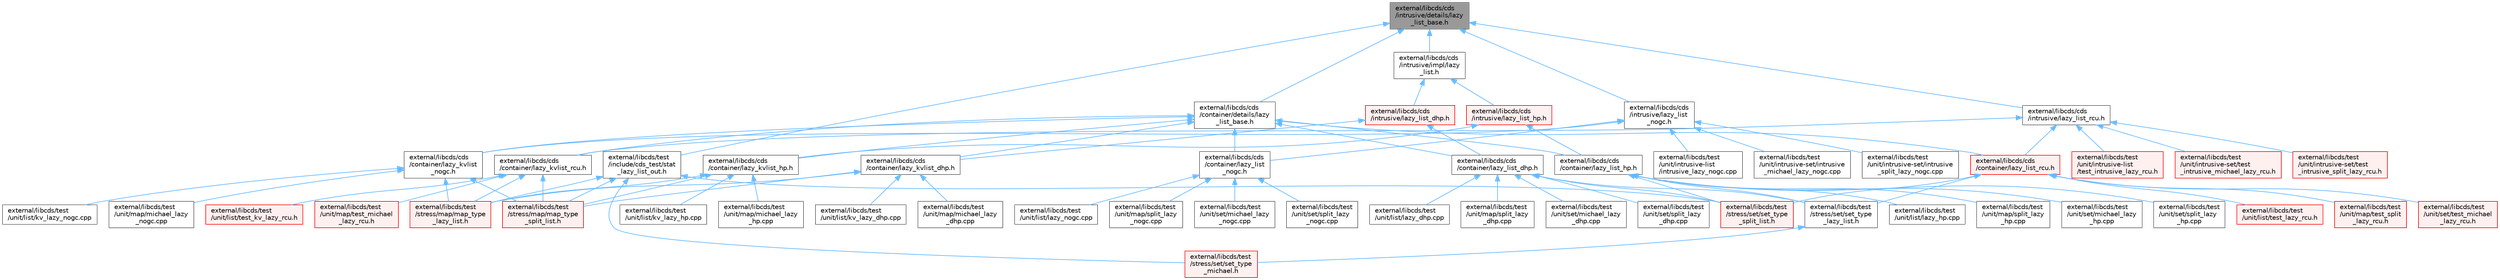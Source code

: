 digraph "external/libcds/cds/intrusive/details/lazy_list_base.h"
{
 // LATEX_PDF_SIZE
  bgcolor="transparent";
  edge [fontname=Helvetica,fontsize=10,labelfontname=Helvetica,labelfontsize=10];
  node [fontname=Helvetica,fontsize=10,shape=box,height=0.2,width=0.4];
  Node1 [id="Node000001",label="external/libcds/cds\l/intrusive/details/lazy\l_list_base.h",height=0.2,width=0.4,color="gray40", fillcolor="grey60", style="filled", fontcolor="black",tooltip=" "];
  Node1 -> Node2 [id="edge1_Node000001_Node000002",dir="back",color="steelblue1",style="solid",tooltip=" "];
  Node2 [id="Node000002",label="external/libcds/cds\l/container/details/lazy\l_list_base.h",height=0.2,width=0.4,color="grey40", fillcolor="white", style="filled",URL="$container_2details_2lazy__list__base_8h.html",tooltip=" "];
  Node2 -> Node3 [id="edge2_Node000002_Node000003",dir="back",color="steelblue1",style="solid",tooltip=" "];
  Node3 [id="Node000003",label="external/libcds/cds\l/container/lazy_kvlist_dhp.h",height=0.2,width=0.4,color="grey40", fillcolor="white", style="filled",URL="$lazy__kvlist__dhp_8h.html",tooltip=" "];
  Node3 -> Node4 [id="edge3_Node000003_Node000004",dir="back",color="steelblue1",style="solid",tooltip=" "];
  Node4 [id="Node000004",label="external/libcds/test\l/stress/map/map_type\l_lazy_list.h",height=0.2,width=0.4,color="red", fillcolor="#FFF0F0", style="filled",URL="$map__type__lazy__list_8h.html",tooltip=" "];
  Node3 -> Node15 [id="edge4_Node000003_Node000015",dir="back",color="steelblue1",style="solid",tooltip=" "];
  Node15 [id="Node000015",label="external/libcds/test\l/stress/map/map_type\l_split_list.h",height=0.2,width=0.4,color="red", fillcolor="#FFF0F0", style="filled",URL="$map__type__split__list_8h.html",tooltip=" "];
  Node3 -> Node25 [id="edge5_Node000003_Node000025",dir="back",color="steelblue1",style="solid",tooltip=" "];
  Node25 [id="Node000025",label="external/libcds/test\l/unit/list/kv_lazy_dhp.cpp",height=0.2,width=0.4,color="grey40", fillcolor="white", style="filled",URL="$kv__lazy__dhp_8cpp.html",tooltip=" "];
  Node3 -> Node26 [id="edge6_Node000003_Node000026",dir="back",color="steelblue1",style="solid",tooltip=" "];
  Node26 [id="Node000026",label="external/libcds/test\l/unit/map/michael_lazy\l_dhp.cpp",height=0.2,width=0.4,color="grey40", fillcolor="white", style="filled",URL="$map_2michael__lazy__dhp_8cpp.html",tooltip=" "];
  Node2 -> Node27 [id="edge7_Node000002_Node000027",dir="back",color="steelblue1",style="solid",tooltip=" "];
  Node27 [id="Node000027",label="external/libcds/cds\l/container/lazy_kvlist_hp.h",height=0.2,width=0.4,color="grey40", fillcolor="white", style="filled",URL="$lazy__kvlist__hp_8h.html",tooltip=" "];
  Node27 -> Node4 [id="edge8_Node000027_Node000004",dir="back",color="steelblue1",style="solid",tooltip=" "];
  Node27 -> Node15 [id="edge9_Node000027_Node000015",dir="back",color="steelblue1",style="solid",tooltip=" "];
  Node27 -> Node28 [id="edge10_Node000027_Node000028",dir="back",color="steelblue1",style="solid",tooltip=" "];
  Node28 [id="Node000028",label="external/libcds/test\l/unit/list/kv_lazy_hp.cpp",height=0.2,width=0.4,color="grey40", fillcolor="white", style="filled",URL="$kv__lazy__hp_8cpp.html",tooltip=" "];
  Node27 -> Node29 [id="edge11_Node000027_Node000029",dir="back",color="steelblue1",style="solid",tooltip=" "];
  Node29 [id="Node000029",label="external/libcds/test\l/unit/map/michael_lazy\l_hp.cpp",height=0.2,width=0.4,color="grey40", fillcolor="white", style="filled",URL="$map_2michael__lazy__hp_8cpp.html",tooltip=" "];
  Node2 -> Node30 [id="edge12_Node000002_Node000030",dir="back",color="steelblue1",style="solid",tooltip=" "];
  Node30 [id="Node000030",label="external/libcds/cds\l/container/lazy_kvlist\l_nogc.h",height=0.2,width=0.4,color="grey40", fillcolor="white", style="filled",URL="$lazy__kvlist__nogc_8h.html",tooltip=" "];
  Node30 -> Node4 [id="edge13_Node000030_Node000004",dir="back",color="steelblue1",style="solid",tooltip=" "];
  Node30 -> Node15 [id="edge14_Node000030_Node000015",dir="back",color="steelblue1",style="solid",tooltip=" "];
  Node30 -> Node31 [id="edge15_Node000030_Node000031",dir="back",color="steelblue1",style="solid",tooltip=" "];
  Node31 [id="Node000031",label="external/libcds/test\l/unit/list/kv_lazy_nogc.cpp",height=0.2,width=0.4,color="grey40", fillcolor="white", style="filled",URL="$kv__lazy__nogc_8cpp.html",tooltip=" "];
  Node30 -> Node32 [id="edge16_Node000030_Node000032",dir="back",color="steelblue1",style="solid",tooltip=" "];
  Node32 [id="Node000032",label="external/libcds/test\l/unit/map/michael_lazy\l_nogc.cpp",height=0.2,width=0.4,color="grey40", fillcolor="white", style="filled",URL="$map_2michael__lazy__nogc_8cpp.html",tooltip=" "];
  Node2 -> Node33 [id="edge17_Node000002_Node000033",dir="back",color="steelblue1",style="solid",tooltip=" "];
  Node33 [id="Node000033",label="external/libcds/cds\l/container/lazy_kvlist_rcu.h",height=0.2,width=0.4,color="grey40", fillcolor="white", style="filled",URL="$lazy__kvlist__rcu_8h.html",tooltip=" "];
  Node33 -> Node4 [id="edge18_Node000033_Node000004",dir="back",color="steelblue1",style="solid",tooltip=" "];
  Node33 -> Node15 [id="edge19_Node000033_Node000015",dir="back",color="steelblue1",style="solid",tooltip=" "];
  Node33 -> Node34 [id="edge20_Node000033_Node000034",dir="back",color="steelblue1",style="solid",tooltip=" "];
  Node34 [id="Node000034",label="external/libcds/test\l/unit/list/test_kv_lazy_rcu.h",height=0.2,width=0.4,color="red", fillcolor="#FFF0F0", style="filled",URL="$test__kv__lazy__rcu_8h.html",tooltip=" "];
  Node33 -> Node38 [id="edge21_Node000033_Node000038",dir="back",color="steelblue1",style="solid",tooltip=" "];
  Node38 [id="Node000038",label="external/libcds/test\l/unit/map/test_michael\l_lazy_rcu.h",height=0.2,width=0.4,color="red", fillcolor="#FFF0F0", style="filled",URL="$map_2test__michael__lazy__rcu_8h.html",tooltip=" "];
  Node2 -> Node42 [id="edge22_Node000002_Node000042",dir="back",color="steelblue1",style="solid",tooltip=" "];
  Node42 [id="Node000042",label="external/libcds/cds\l/container/lazy_list_dhp.h",height=0.2,width=0.4,color="grey40", fillcolor="white", style="filled",URL="$container_2lazy__list__dhp_8h.html",tooltip=" "];
  Node42 -> Node43 [id="edge23_Node000042_Node000043",dir="back",color="steelblue1",style="solid",tooltip=" "];
  Node43 [id="Node000043",label="external/libcds/test\l/stress/set/set_type\l_lazy_list.h",height=0.2,width=0.4,color="grey40", fillcolor="white", style="filled",URL="$set__type__lazy__list_8h.html",tooltip=" "];
  Node43 -> Node44 [id="edge24_Node000043_Node000044",dir="back",color="steelblue1",style="solid",tooltip=" "];
  Node44 [id="Node000044",label="external/libcds/test\l/stress/set/set_type\l_michael.h",height=0.2,width=0.4,color="red", fillcolor="#FFF0F0", style="filled",URL="$set__type__michael_8h.html",tooltip=" "];
  Node42 -> Node53 [id="edge25_Node000042_Node000053",dir="back",color="steelblue1",style="solid",tooltip=" "];
  Node53 [id="Node000053",label="external/libcds/test\l/stress/set/set_type\l_split_list.h",height=0.2,width=0.4,color="red", fillcolor="#FFF0F0", style="filled",URL="$set__type__split__list_8h.html",tooltip=" "];
  Node42 -> Node62 [id="edge26_Node000042_Node000062",dir="back",color="steelblue1",style="solid",tooltip=" "];
  Node62 [id="Node000062",label="external/libcds/test\l/unit/list/lazy_dhp.cpp",height=0.2,width=0.4,color="grey40", fillcolor="white", style="filled",URL="$lazy__dhp_8cpp.html",tooltip=" "];
  Node42 -> Node63 [id="edge27_Node000042_Node000063",dir="back",color="steelblue1",style="solid",tooltip=" "];
  Node63 [id="Node000063",label="external/libcds/test\l/unit/map/split_lazy\l_dhp.cpp",height=0.2,width=0.4,color="grey40", fillcolor="white", style="filled",URL="$map_2split__lazy__dhp_8cpp.html",tooltip=" "];
  Node42 -> Node64 [id="edge28_Node000042_Node000064",dir="back",color="steelblue1",style="solid",tooltip=" "];
  Node64 [id="Node000064",label="external/libcds/test\l/unit/set/michael_lazy\l_dhp.cpp",height=0.2,width=0.4,color="grey40", fillcolor="white", style="filled",URL="$set_2michael__lazy__dhp_8cpp.html",tooltip=" "];
  Node42 -> Node65 [id="edge29_Node000042_Node000065",dir="back",color="steelblue1",style="solid",tooltip=" "];
  Node65 [id="Node000065",label="external/libcds/test\l/unit/set/split_lazy\l_dhp.cpp",height=0.2,width=0.4,color="grey40", fillcolor="white", style="filled",URL="$set_2split__lazy__dhp_8cpp.html",tooltip=" "];
  Node2 -> Node66 [id="edge30_Node000002_Node000066",dir="back",color="steelblue1",style="solid",tooltip=" "];
  Node66 [id="Node000066",label="external/libcds/cds\l/container/lazy_list_hp.h",height=0.2,width=0.4,color="grey40", fillcolor="white", style="filled",URL="$container_2lazy__list__hp_8h.html",tooltip=" "];
  Node66 -> Node43 [id="edge31_Node000066_Node000043",dir="back",color="steelblue1",style="solid",tooltip=" "];
  Node66 -> Node53 [id="edge32_Node000066_Node000053",dir="back",color="steelblue1",style="solid",tooltip=" "];
  Node66 -> Node67 [id="edge33_Node000066_Node000067",dir="back",color="steelblue1",style="solid",tooltip=" "];
  Node67 [id="Node000067",label="external/libcds/test\l/unit/list/lazy_hp.cpp",height=0.2,width=0.4,color="grey40", fillcolor="white", style="filled",URL="$lazy__hp_8cpp.html",tooltip=" "];
  Node66 -> Node68 [id="edge34_Node000066_Node000068",dir="back",color="steelblue1",style="solid",tooltip=" "];
  Node68 [id="Node000068",label="external/libcds/test\l/unit/map/split_lazy\l_hp.cpp",height=0.2,width=0.4,color="grey40", fillcolor="white", style="filled",URL="$map_2split__lazy__hp_8cpp.html",tooltip=" "];
  Node66 -> Node69 [id="edge35_Node000066_Node000069",dir="back",color="steelblue1",style="solid",tooltip=" "];
  Node69 [id="Node000069",label="external/libcds/test\l/unit/set/michael_lazy\l_hp.cpp",height=0.2,width=0.4,color="grey40", fillcolor="white", style="filled",URL="$set_2michael__lazy__hp_8cpp.html",tooltip=" "];
  Node66 -> Node70 [id="edge36_Node000066_Node000070",dir="back",color="steelblue1",style="solid",tooltip=" "];
  Node70 [id="Node000070",label="external/libcds/test\l/unit/set/split_lazy\l_hp.cpp",height=0.2,width=0.4,color="grey40", fillcolor="white", style="filled",URL="$set_2split__lazy__hp_8cpp.html",tooltip=" "];
  Node2 -> Node71 [id="edge37_Node000002_Node000071",dir="back",color="steelblue1",style="solid",tooltip=" "];
  Node71 [id="Node000071",label="external/libcds/cds\l/container/lazy_list\l_nogc.h",height=0.2,width=0.4,color="grey40", fillcolor="white", style="filled",URL="$container_2lazy__list__nogc_8h.html",tooltip=" "];
  Node71 -> Node72 [id="edge38_Node000071_Node000072",dir="back",color="steelblue1",style="solid",tooltip=" "];
  Node72 [id="Node000072",label="external/libcds/test\l/unit/list/lazy_nogc.cpp",height=0.2,width=0.4,color="grey40", fillcolor="white", style="filled",URL="$lazy__nogc_8cpp.html",tooltip=" "];
  Node71 -> Node73 [id="edge39_Node000071_Node000073",dir="back",color="steelblue1",style="solid",tooltip=" "];
  Node73 [id="Node000073",label="external/libcds/test\l/unit/map/split_lazy\l_nogc.cpp",height=0.2,width=0.4,color="grey40", fillcolor="white", style="filled",URL="$map_2split__lazy__nogc_8cpp.html",tooltip=" "];
  Node71 -> Node74 [id="edge40_Node000071_Node000074",dir="back",color="steelblue1",style="solid",tooltip=" "];
  Node74 [id="Node000074",label="external/libcds/test\l/unit/set/michael_lazy\l_nogc.cpp",height=0.2,width=0.4,color="grey40", fillcolor="white", style="filled",URL="$set_2michael__lazy__nogc_8cpp.html",tooltip=" "];
  Node71 -> Node75 [id="edge41_Node000071_Node000075",dir="back",color="steelblue1",style="solid",tooltip=" "];
  Node75 [id="Node000075",label="external/libcds/test\l/unit/set/split_lazy\l_nogc.cpp",height=0.2,width=0.4,color="grey40", fillcolor="white", style="filled",URL="$set_2split__lazy__nogc_8cpp.html",tooltip=" "];
  Node2 -> Node76 [id="edge42_Node000002_Node000076",dir="back",color="steelblue1",style="solid",tooltip=" "];
  Node76 [id="Node000076",label="external/libcds/cds\l/container/lazy_list_rcu.h",height=0.2,width=0.4,color="red", fillcolor="#FFF0F0", style="filled",URL="$container_2lazy__list__rcu_8h.html",tooltip=" "];
  Node76 -> Node43 [id="edge43_Node000076_Node000043",dir="back",color="steelblue1",style="solid",tooltip=" "];
  Node76 -> Node53 [id="edge44_Node000076_Node000053",dir="back",color="steelblue1",style="solid",tooltip=" "];
  Node76 -> Node77 [id="edge45_Node000076_Node000077",dir="back",color="steelblue1",style="solid",tooltip=" "];
  Node77 [id="Node000077",label="external/libcds/test\l/unit/list/test_lazy_rcu.h",height=0.2,width=0.4,color="red", fillcolor="#FFF0F0", style="filled",URL="$test__lazy__rcu_8h.html",tooltip=" "];
  Node76 -> Node81 [id="edge46_Node000076_Node000081",dir="back",color="steelblue1",style="solid",tooltip=" "];
  Node81 [id="Node000081",label="external/libcds/test\l/unit/map/test_split\l_lazy_rcu.h",height=0.2,width=0.4,color="red", fillcolor="#FFF0F0", style="filled",URL="$map_2test__split__lazy__rcu_8h.html",tooltip=" "];
  Node76 -> Node85 [id="edge47_Node000076_Node000085",dir="back",color="steelblue1",style="solid",tooltip=" "];
  Node85 [id="Node000085",label="external/libcds/test\l/unit/set/test_michael\l_lazy_rcu.h",height=0.2,width=0.4,color="red", fillcolor="#FFF0F0", style="filled",URL="$set_2test__michael__lazy__rcu_8h.html",tooltip=" "];
  Node1 -> Node93 [id="edge48_Node000001_Node000093",dir="back",color="steelblue1",style="solid",tooltip=" "];
  Node93 [id="Node000093",label="external/libcds/cds\l/intrusive/impl/lazy\l_list.h",height=0.2,width=0.4,color="grey40", fillcolor="white", style="filled",URL="$intrusive_2impl_2lazy__list_8h.html",tooltip=" "];
  Node93 -> Node94 [id="edge49_Node000093_Node000094",dir="back",color="steelblue1",style="solid",tooltip=" "];
  Node94 [id="Node000094",label="external/libcds/cds\l/intrusive/lazy_list_dhp.h",height=0.2,width=0.4,color="red", fillcolor="#FFF0F0", style="filled",URL="$intrusive_2lazy__list__dhp_8h.html",tooltip=" "];
  Node94 -> Node3 [id="edge50_Node000094_Node000003",dir="back",color="steelblue1",style="solid",tooltip=" "];
  Node94 -> Node42 [id="edge51_Node000094_Node000042",dir="back",color="steelblue1",style="solid",tooltip=" "];
  Node93 -> Node98 [id="edge52_Node000093_Node000098",dir="back",color="steelblue1",style="solid",tooltip=" "];
  Node98 [id="Node000098",label="external/libcds/cds\l/intrusive/lazy_list_hp.h",height=0.2,width=0.4,color="red", fillcolor="#FFF0F0", style="filled",URL="$intrusive_2lazy__list__hp_8h.html",tooltip=" "];
  Node98 -> Node27 [id="edge53_Node000098_Node000027",dir="back",color="steelblue1",style="solid",tooltip=" "];
  Node98 -> Node66 [id="edge54_Node000098_Node000066",dir="back",color="steelblue1",style="solid",tooltip=" "];
  Node1 -> Node102 [id="edge55_Node000001_Node000102",dir="back",color="steelblue1",style="solid",tooltip=" "];
  Node102 [id="Node000102",label="external/libcds/cds\l/intrusive/lazy_list\l_nogc.h",height=0.2,width=0.4,color="grey40", fillcolor="white", style="filled",URL="$intrusive_2lazy__list__nogc_8h.html",tooltip=" "];
  Node102 -> Node30 [id="edge56_Node000102_Node000030",dir="back",color="steelblue1",style="solid",tooltip=" "];
  Node102 -> Node71 [id="edge57_Node000102_Node000071",dir="back",color="steelblue1",style="solid",tooltip=" "];
  Node102 -> Node103 [id="edge58_Node000102_Node000103",dir="back",color="steelblue1",style="solid",tooltip=" "];
  Node103 [id="Node000103",label="external/libcds/test\l/unit/intrusive-list\l/intrusive_lazy_nogc.cpp",height=0.2,width=0.4,color="grey40", fillcolor="white", style="filled",URL="$intrusive__lazy__nogc_8cpp.html",tooltip=" "];
  Node102 -> Node104 [id="edge59_Node000102_Node000104",dir="back",color="steelblue1",style="solid",tooltip=" "];
  Node104 [id="Node000104",label="external/libcds/test\l/unit/intrusive-set/intrusive\l_michael_lazy_nogc.cpp",height=0.2,width=0.4,color="grey40", fillcolor="white", style="filled",URL="$intrusive__michael__lazy__nogc_8cpp.html",tooltip=" "];
  Node102 -> Node105 [id="edge60_Node000102_Node000105",dir="back",color="steelblue1",style="solid",tooltip=" "];
  Node105 [id="Node000105",label="external/libcds/test\l/unit/intrusive-set/intrusive\l_split_lazy_nogc.cpp",height=0.2,width=0.4,color="grey40", fillcolor="white", style="filled",URL="$intrusive__split__lazy__nogc_8cpp.html",tooltip=" "];
  Node1 -> Node106 [id="edge61_Node000001_Node000106",dir="back",color="steelblue1",style="solid",tooltip=" "];
  Node106 [id="Node000106",label="external/libcds/cds\l/intrusive/lazy_list_rcu.h",height=0.2,width=0.4,color="grey40", fillcolor="white", style="filled",URL="$intrusive_2lazy__list__rcu_8h.html",tooltip=" "];
  Node106 -> Node33 [id="edge62_Node000106_Node000033",dir="back",color="steelblue1",style="solid",tooltip=" "];
  Node106 -> Node76 [id="edge63_Node000106_Node000076",dir="back",color="steelblue1",style="solid",tooltip=" "];
  Node106 -> Node107 [id="edge64_Node000106_Node000107",dir="back",color="steelblue1",style="solid",tooltip=" "];
  Node107 [id="Node000107",label="external/libcds/test\l/unit/intrusive-list\l/test_intrusive_lazy_rcu.h",height=0.2,width=0.4,color="red", fillcolor="#FFF0F0", style="filled",URL="$test__intrusive__lazy__rcu_8h.html",tooltip=" "];
  Node106 -> Node111 [id="edge65_Node000106_Node000111",dir="back",color="steelblue1",style="solid",tooltip=" "];
  Node111 [id="Node000111",label="external/libcds/test\l/unit/intrusive-set/test\l_intrusive_michael_lazy_rcu.h",height=0.2,width=0.4,color="red", fillcolor="#FFF0F0", style="filled",URL="$test__intrusive__michael__lazy__rcu_8h.html",tooltip=" "];
  Node106 -> Node115 [id="edge66_Node000106_Node000115",dir="back",color="steelblue1",style="solid",tooltip=" "];
  Node115 [id="Node000115",label="external/libcds/test\l/unit/intrusive-set/test\l_intrusive_split_lazy_rcu.h",height=0.2,width=0.4,color="red", fillcolor="#FFF0F0", style="filled",URL="$test__intrusive__split__lazy__rcu_8h.html",tooltip=" "];
  Node1 -> Node119 [id="edge67_Node000001_Node000119",dir="back",color="steelblue1",style="solid",tooltip=" "];
  Node119 [id="Node000119",label="external/libcds/test\l/include/cds_test/stat\l_lazy_list_out.h",height=0.2,width=0.4,color="grey40", fillcolor="white", style="filled",URL="$stat__lazy__list__out_8h.html",tooltip=" "];
  Node119 -> Node4 [id="edge68_Node000119_Node000004",dir="back",color="steelblue1",style="solid",tooltip=" "];
  Node119 -> Node15 [id="edge69_Node000119_Node000015",dir="back",color="steelblue1",style="solid",tooltip=" "];
  Node119 -> Node44 [id="edge70_Node000119_Node000044",dir="back",color="steelblue1",style="solid",tooltip=" "];
  Node119 -> Node53 [id="edge71_Node000119_Node000053",dir="back",color="steelblue1",style="solid",tooltip=" "];
}
